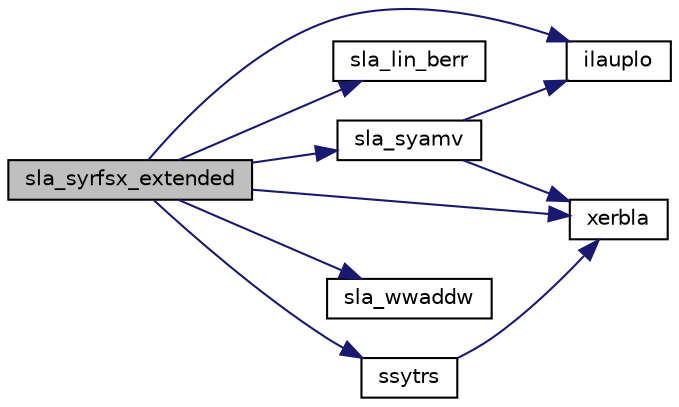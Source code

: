 digraph "sla_syrfsx_extended"
{
 // LATEX_PDF_SIZE
  edge [fontname="Helvetica",fontsize="10",labelfontname="Helvetica",labelfontsize="10"];
  node [fontname="Helvetica",fontsize="10",shape=record];
  rankdir="LR";
  Node1 [label="sla_syrfsx_extended",height=0.2,width=0.4,color="black", fillcolor="grey75", style="filled", fontcolor="black",tooltip="SLA_SYRFSX_EXTENDED improves the computed solution to a system of linear equations for symmetric inde..."];
  Node1 -> Node2 [color="midnightblue",fontsize="10",style="solid",fontname="Helvetica"];
  Node2 [label="ilauplo",height=0.2,width=0.4,color="black", fillcolor="white", style="filled",URL="$ilauplo_8f.html#a078a6444f93a0d4e589ca8bb80524313",tooltip="ILAUPLO"];
  Node1 -> Node3 [color="midnightblue",fontsize="10",style="solid",fontname="Helvetica"];
  Node3 [label="sla_lin_berr",height=0.2,width=0.4,color="black", fillcolor="white", style="filled",URL="$sla__lin__berr_8f.html#af01ca9f6b21ce873bd210ad3e58b38fa",tooltip="SLA_LIN_BERR computes a component-wise relative backward error."];
  Node1 -> Node4 [color="midnightblue",fontsize="10",style="solid",fontname="Helvetica"];
  Node4 [label="sla_syamv",height=0.2,width=0.4,color="black", fillcolor="white", style="filled",URL="$sla__syamv_8f.html#a1eb39049af684991f53c9be704fbc56d",tooltip="SLA_SYAMV computes a matrix-vector product using a symmetric indefinite matrix to calculate error bou..."];
  Node4 -> Node2 [color="midnightblue",fontsize="10",style="solid",fontname="Helvetica"];
  Node4 -> Node5 [color="midnightblue",fontsize="10",style="solid",fontname="Helvetica"];
  Node5 [label="xerbla",height=0.2,width=0.4,color="black", fillcolor="white", style="filled",URL="$xerbla_8f.html#a377ee61015baf8dea7770b3a404b1c07",tooltip="XERBLA"];
  Node1 -> Node6 [color="midnightblue",fontsize="10",style="solid",fontname="Helvetica"];
  Node6 [label="sla_wwaddw",height=0.2,width=0.4,color="black", fillcolor="white", style="filled",URL="$sla__wwaddw_8f.html#a322e52ebd5568f361fff5e88c75c2c4e",tooltip="SLA_WWADDW adds a vector into a doubled-single vector."];
  Node1 -> Node7 [color="midnightblue",fontsize="10",style="solid",fontname="Helvetica"];
  Node7 [label="ssytrs",height=0.2,width=0.4,color="black", fillcolor="white", style="filled",URL="$ssytrs_8f.html#ae20133a1119b69a7319783ff982c8c62",tooltip="SSYTRS"];
  Node7 -> Node5 [color="midnightblue",fontsize="10",style="solid",fontname="Helvetica"];
  Node1 -> Node5 [color="midnightblue",fontsize="10",style="solid",fontname="Helvetica"];
}
